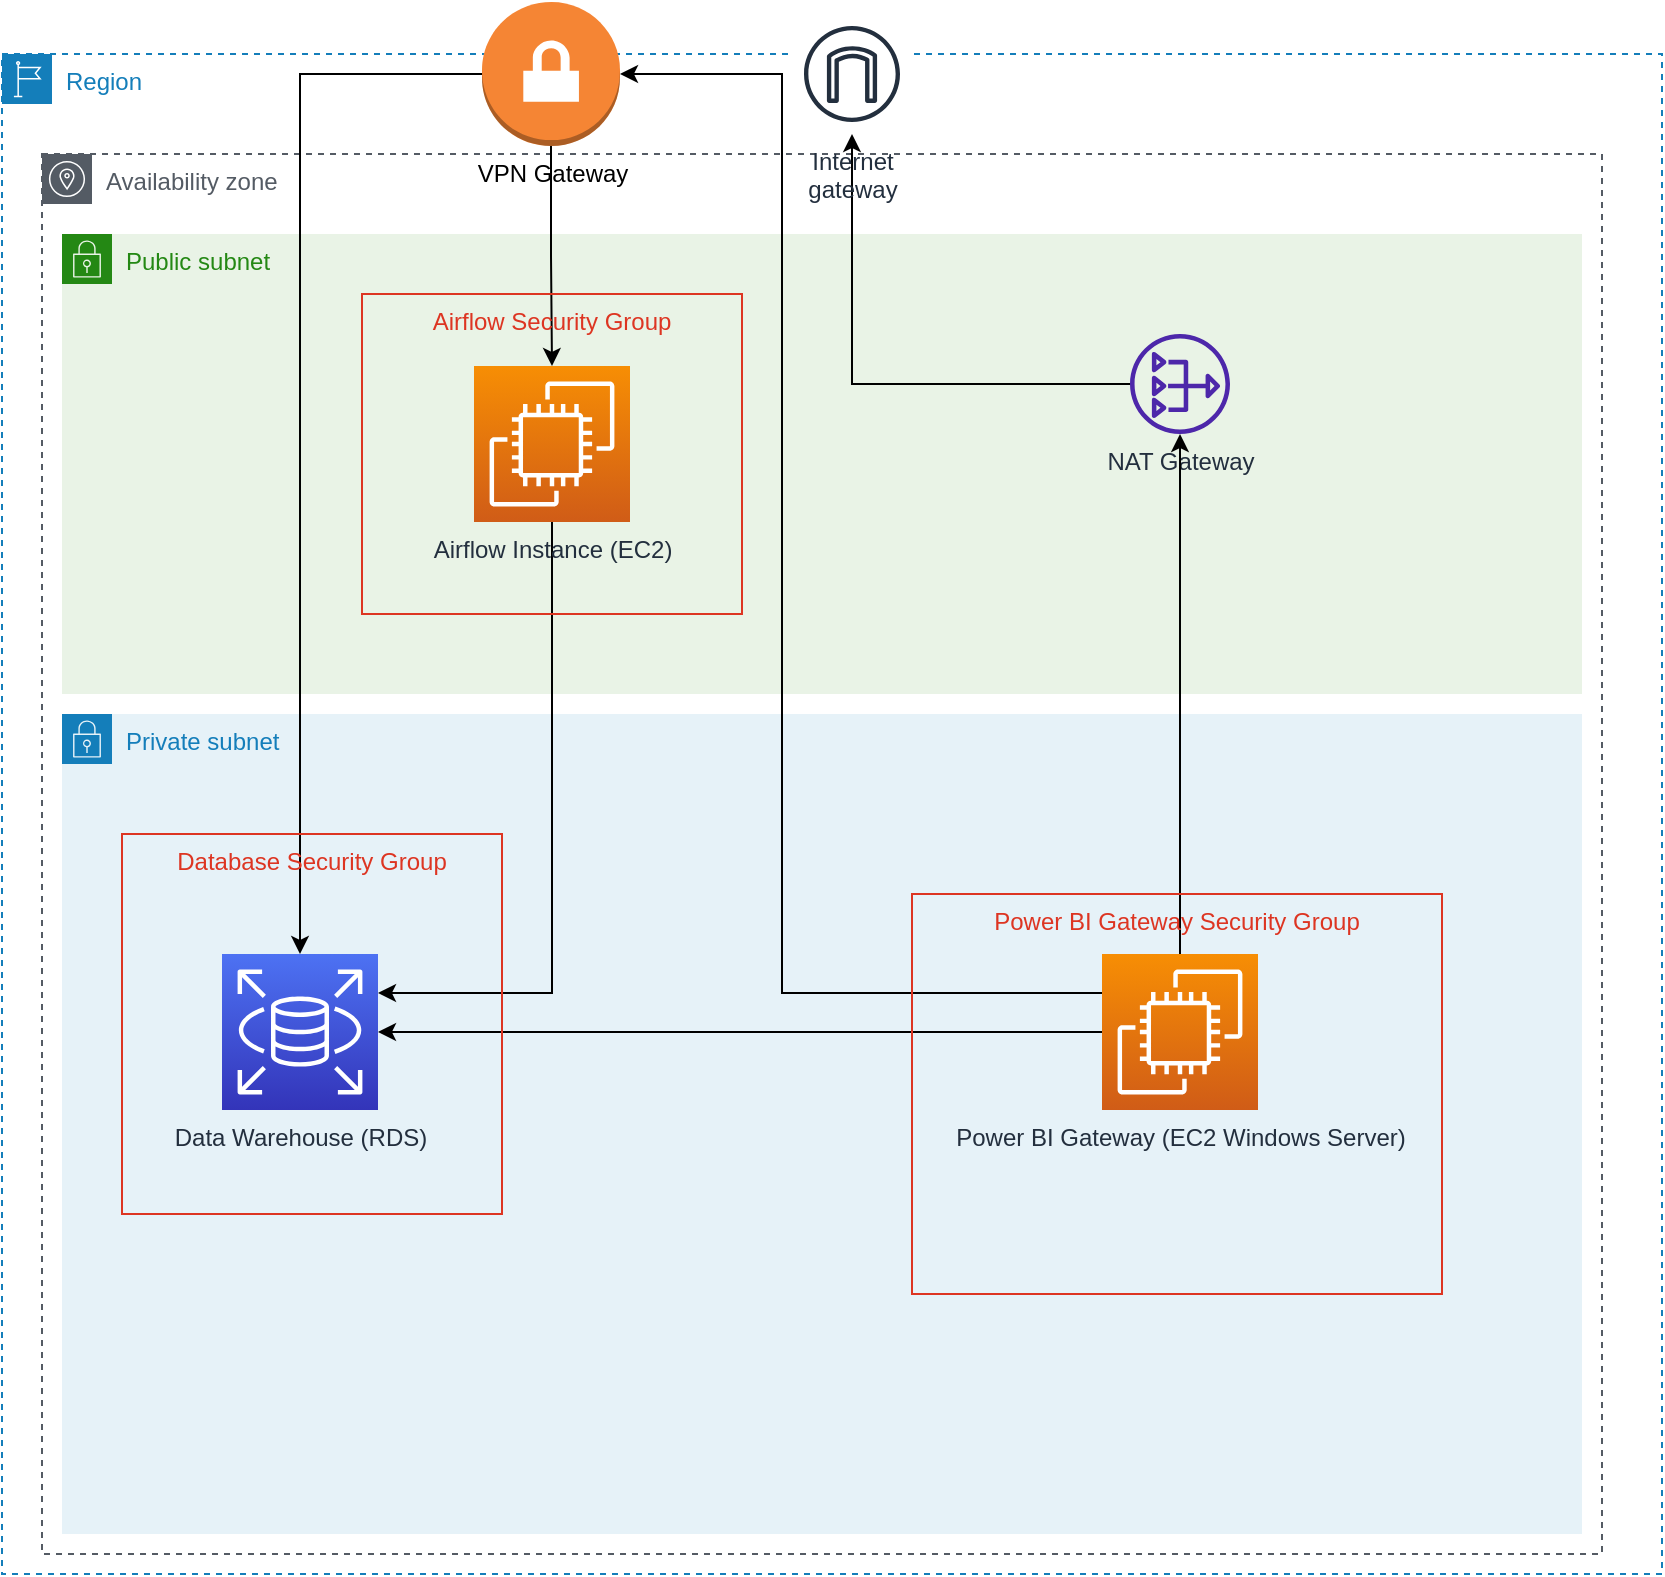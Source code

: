 <mxfile version="15.8.6" type="device"><diagram id="C-Imi4mTxAbTaICX3KBZ" name="Page-1"><mxGraphModel dx="1240" dy="617" grid="1" gridSize="10" guides="1" tooltips="1" connect="1" arrows="1" fold="1" page="1" pageScale="1" pageWidth="850" pageHeight="1100" math="0" shadow="0"><root><mxCell id="0"/><mxCell id="1" parent="0"/><mxCell id="y7B0jJ-SkyM9v5PhWepZ-1" value="Region" style="points=[[0,0],[0.25,0],[0.5,0],[0.75,0],[1,0],[1,0.25],[1,0.5],[1,0.75],[1,1],[0.75,1],[0.5,1],[0.25,1],[0,1],[0,0.75],[0,0.5],[0,0.25]];outlineConnect=0;gradientColor=none;html=1;whiteSpace=wrap;fontSize=12;fontStyle=0;shape=mxgraph.aws4.group;grIcon=mxgraph.aws4.group_region;strokeColor=#147EBA;fillColor=none;verticalAlign=top;align=left;spacingLeft=30;fontColor=#147EBA;dashed=1;" parent="1" vertex="1"><mxGeometry y="30" width="830" height="760" as="geometry"/></mxCell><mxCell id="y7B0jJ-SkyM9v5PhWepZ-2" value="Availability zone" style="sketch=0;outlineConnect=0;gradientColor=none;html=1;whiteSpace=wrap;fontSize=12;fontStyle=0;shape=mxgraph.aws4.group;grIcon=mxgraph.aws4.group_availability_zone;strokeColor=#545B64;fillColor=none;verticalAlign=top;align=left;spacingLeft=30;fontColor=#545B64;dashed=1;" parent="1" vertex="1"><mxGeometry x="20" y="80" width="780" height="700" as="geometry"/></mxCell><mxCell id="y7B0jJ-SkyM9v5PhWepZ-4" value="Public subnet" style="points=[[0,0],[0.25,0],[0.5,0],[0.75,0],[1,0],[1,0.25],[1,0.5],[1,0.75],[1,1],[0.75,1],[0.5,1],[0.25,1],[0,1],[0,0.75],[0,0.5],[0,0.25]];outlineConnect=0;gradientColor=none;html=1;whiteSpace=wrap;fontSize=12;fontStyle=0;shape=mxgraph.aws4.group;grIcon=mxgraph.aws4.group_security_group;grStroke=0;strokeColor=#248814;fillColor=#E9F3E6;verticalAlign=top;align=left;spacingLeft=30;fontColor=#248814;dashed=0;" parent="1" vertex="1"><mxGeometry x="30" y="120" width="760" height="230" as="geometry"/></mxCell><mxCell id="y7B0jJ-SkyM9v5PhWepZ-6" value="Private subnet" style="points=[[0,0],[0.25,0],[0.5,0],[0.75,0],[1,0],[1,0.25],[1,0.5],[1,0.75],[1,1],[0.75,1],[0.5,1],[0.25,1],[0,1],[0,0.75],[0,0.5],[0,0.25]];outlineConnect=0;gradientColor=none;html=1;whiteSpace=wrap;fontSize=12;fontStyle=0;shape=mxgraph.aws4.group;grIcon=mxgraph.aws4.group_security_group;grStroke=0;strokeColor=#147EBA;fillColor=#E6F2F8;verticalAlign=top;align=left;spacingLeft=30;fontColor=#147EBA;dashed=0;" parent="1" vertex="1"><mxGeometry x="30" y="360" width="760" height="410" as="geometry"/></mxCell><mxCell id="4SGb3t68btmLCxNU-wk0-5" style="edgeStyle=orthogonalEdgeStyle;rounded=0;orthogonalLoop=1;jettySize=auto;html=1;" parent="1" source="y7B0jJ-SkyM9v5PhWepZ-8" target="y7B0jJ-SkyM9v5PhWepZ-9" edge="1"><mxGeometry relative="1" as="geometry"/></mxCell><mxCell id="y7B0jJ-SkyM9v5PhWepZ-8" value="NAT Gateway&lt;br&gt;" style="sketch=0;outlineConnect=0;fontColor=#232F3E;gradientColor=none;fillColor=#4D27AA;strokeColor=none;dashed=0;verticalLabelPosition=bottom;verticalAlign=top;align=center;html=1;fontSize=12;fontStyle=0;aspect=fixed;pointerEvents=1;shape=mxgraph.aws4.nat_gateway;" parent="1" vertex="1"><mxGeometry x="564" y="170" width="50" height="50" as="geometry"/></mxCell><mxCell id="y7B0jJ-SkyM9v5PhWepZ-9" value="Internet&#10;gateway" style="sketch=0;outlineConnect=0;fontColor=#232F3E;gradientColor=none;strokeColor=#232F3E;fillColor=#ffffff;dashed=0;verticalLabelPosition=bottom;verticalAlign=top;align=center;html=1;fontSize=12;fontStyle=0;aspect=fixed;shape=mxgraph.aws4.resourceIcon;resIcon=mxgraph.aws4.internet_gateway;" parent="1" vertex="1"><mxGeometry x="395" y="10" width="60" height="60" as="geometry"/></mxCell><mxCell id="4SGb3t68btmLCxNU-wk0-4" style="edgeStyle=orthogonalEdgeStyle;rounded=0;orthogonalLoop=1;jettySize=auto;html=1;exitX=0.5;exitY=0;exitDx=0;exitDy=0;exitPerimeter=0;" parent="1" source="4SGb3t68btmLCxNU-wk0-1" target="y7B0jJ-SkyM9v5PhWepZ-8" edge="1"><mxGeometry relative="1" as="geometry"/></mxCell><mxCell id="4SGb3t68btmLCxNU-wk0-7" style="edgeStyle=orthogonalEdgeStyle;rounded=0;orthogonalLoop=1;jettySize=auto;html=1;exitX=0;exitY=0.5;exitDx=0;exitDy=0;exitPerimeter=0;" parent="1" source="4SGb3t68btmLCxNU-wk0-1" target="4SGb3t68btmLCxNU-wk0-6" edge="1"><mxGeometry relative="1" as="geometry"/></mxCell><mxCell id="fwc3rDi906OLS2YM35B2-11" style="edgeStyle=orthogonalEdgeStyle;rounded=0;orthogonalLoop=1;jettySize=auto;html=1;exitX=0;exitY=0.25;exitDx=0;exitDy=0;exitPerimeter=0;" edge="1" parent="1" source="4SGb3t68btmLCxNU-wk0-1" target="fwc3rDi906OLS2YM35B2-2"><mxGeometry relative="1" as="geometry"><Array as="points"><mxPoint x="390" y="500"/><mxPoint x="390" y="40"/></Array></mxGeometry></mxCell><mxCell id="4SGb3t68btmLCxNU-wk0-1" value="Power BI Gateway (EC2 Windows Server)" style="sketch=0;points=[[0,0,0],[0.25,0,0],[0.5,0,0],[0.75,0,0],[1,0,0],[0,1,0],[0.25,1,0],[0.5,1,0],[0.75,1,0],[1,1,0],[0,0.25,0],[0,0.5,0],[0,0.75,0],[1,0.25,0],[1,0.5,0],[1,0.75,0]];outlineConnect=0;fontColor=#232F3E;gradientColor=#F78E04;gradientDirection=north;fillColor=#D05C17;strokeColor=#ffffff;dashed=0;verticalLabelPosition=bottom;verticalAlign=top;align=center;html=1;fontSize=12;fontStyle=0;aspect=fixed;shape=mxgraph.aws4.resourceIcon;resIcon=mxgraph.aws4.ec2;" parent="1" vertex="1"><mxGeometry x="550" y="480" width="78" height="78" as="geometry"/></mxCell><mxCell id="4SGb3t68btmLCxNU-wk0-6" value="Data Warehouse (RDS)" style="sketch=0;points=[[0,0,0],[0.25,0,0],[0.5,0,0],[0.75,0,0],[1,0,0],[0,1,0],[0.25,1,0],[0.5,1,0],[0.75,1,0],[1,1,0],[0,0.25,0],[0,0.5,0],[0,0.75,0],[1,0.25,0],[1,0.5,0],[1,0.75,0]];outlineConnect=0;fontColor=#232F3E;gradientColor=#4D72F3;gradientDirection=north;fillColor=#3334B9;strokeColor=#ffffff;dashed=0;verticalLabelPosition=bottom;verticalAlign=top;align=center;html=1;fontSize=12;fontStyle=0;aspect=fixed;shape=mxgraph.aws4.resourceIcon;resIcon=mxgraph.aws4.rds;" parent="1" vertex="1"><mxGeometry x="110" y="480" width="78" height="78" as="geometry"/></mxCell><mxCell id="fwc3rDi906OLS2YM35B2-3" style="edgeStyle=orthogonalEdgeStyle;rounded=0;orthogonalLoop=1;jettySize=auto;html=1;exitX=0;exitY=0.5;exitDx=0;exitDy=0;exitPerimeter=0;" edge="1" parent="1" source="fwc3rDi906OLS2YM35B2-2" target="4SGb3t68btmLCxNU-wk0-6"><mxGeometry relative="1" as="geometry"/></mxCell><mxCell id="fwc3rDi906OLS2YM35B2-12" style="edgeStyle=orthogonalEdgeStyle;rounded=0;orthogonalLoop=1;jettySize=auto;html=1;exitX=0.5;exitY=1;exitDx=0;exitDy=0;exitPerimeter=0;" edge="1" parent="1" source="fwc3rDi906OLS2YM35B2-2" target="fwc3rDi906OLS2YM35B2-4"><mxGeometry relative="1" as="geometry"/></mxCell><mxCell id="fwc3rDi906OLS2YM35B2-2" value="VPN Gateway" style="outlineConnect=0;dashed=0;verticalLabelPosition=bottom;verticalAlign=top;align=center;html=1;shape=mxgraph.aws3.vpn_gateway;fillColor=#F58534;gradientColor=none;" vertex="1" parent="1"><mxGeometry x="240" y="4" width="69" height="72" as="geometry"/></mxCell><mxCell id="fwc3rDi906OLS2YM35B2-10" value="Power BI Gateway Security Group" style="fillColor=none;strokeColor=#DD3522;verticalAlign=top;fontStyle=0;fontColor=#DD3522;" vertex="1" parent="1"><mxGeometry x="455" y="450" width="265" height="200" as="geometry"/></mxCell><mxCell id="fwc3rDi906OLS2YM35B2-6" style="edgeStyle=orthogonalEdgeStyle;rounded=0;orthogonalLoop=1;jettySize=auto;html=1;exitX=0.5;exitY=1;exitDx=0;exitDy=0;exitPerimeter=0;entryX=1;entryY=0.25;entryDx=0;entryDy=0;entryPerimeter=0;" edge="1" parent="1" source="fwc3rDi906OLS2YM35B2-4" target="4SGb3t68btmLCxNU-wk0-6"><mxGeometry relative="1" as="geometry"/></mxCell><mxCell id="fwc3rDi906OLS2YM35B2-7" value="Airflow Security Group" style="fillColor=none;strokeColor=#DD3522;verticalAlign=top;fontStyle=0;fontColor=#DD3522;" vertex="1" parent="1"><mxGeometry x="180" y="150" width="190" height="160" as="geometry"/></mxCell><mxCell id="fwc3rDi906OLS2YM35B2-4" value="Airflow Instance (EC2)" style="sketch=0;points=[[0,0,0],[0.25,0,0],[0.5,0,0],[0.75,0,0],[1,0,0],[0,1,0],[0.25,1,0],[0.5,1,0],[0.75,1,0],[1,1,0],[0,0.25,0],[0,0.5,0],[0,0.75,0],[1,0.25,0],[1,0.5,0],[1,0.75,0]];outlineConnect=0;fontColor=#232F3E;gradientColor=#F78E04;gradientDirection=north;fillColor=#D05C17;strokeColor=#ffffff;dashed=0;verticalLabelPosition=bottom;verticalAlign=top;align=center;html=1;fontSize=12;fontStyle=0;aspect=fixed;shape=mxgraph.aws4.resourceIcon;resIcon=mxgraph.aws4.ec2;" vertex="1" parent="1"><mxGeometry x="236" y="186" width="78" height="78" as="geometry"/></mxCell><mxCell id="fwc3rDi906OLS2YM35B2-8" value="Database Security Group" style="fillColor=none;strokeColor=#DD3522;verticalAlign=top;fontStyle=0;fontColor=#DD3522;" vertex="1" parent="1"><mxGeometry x="60" y="420" width="190" height="190" as="geometry"/></mxCell></root></mxGraphModel></diagram></mxfile>